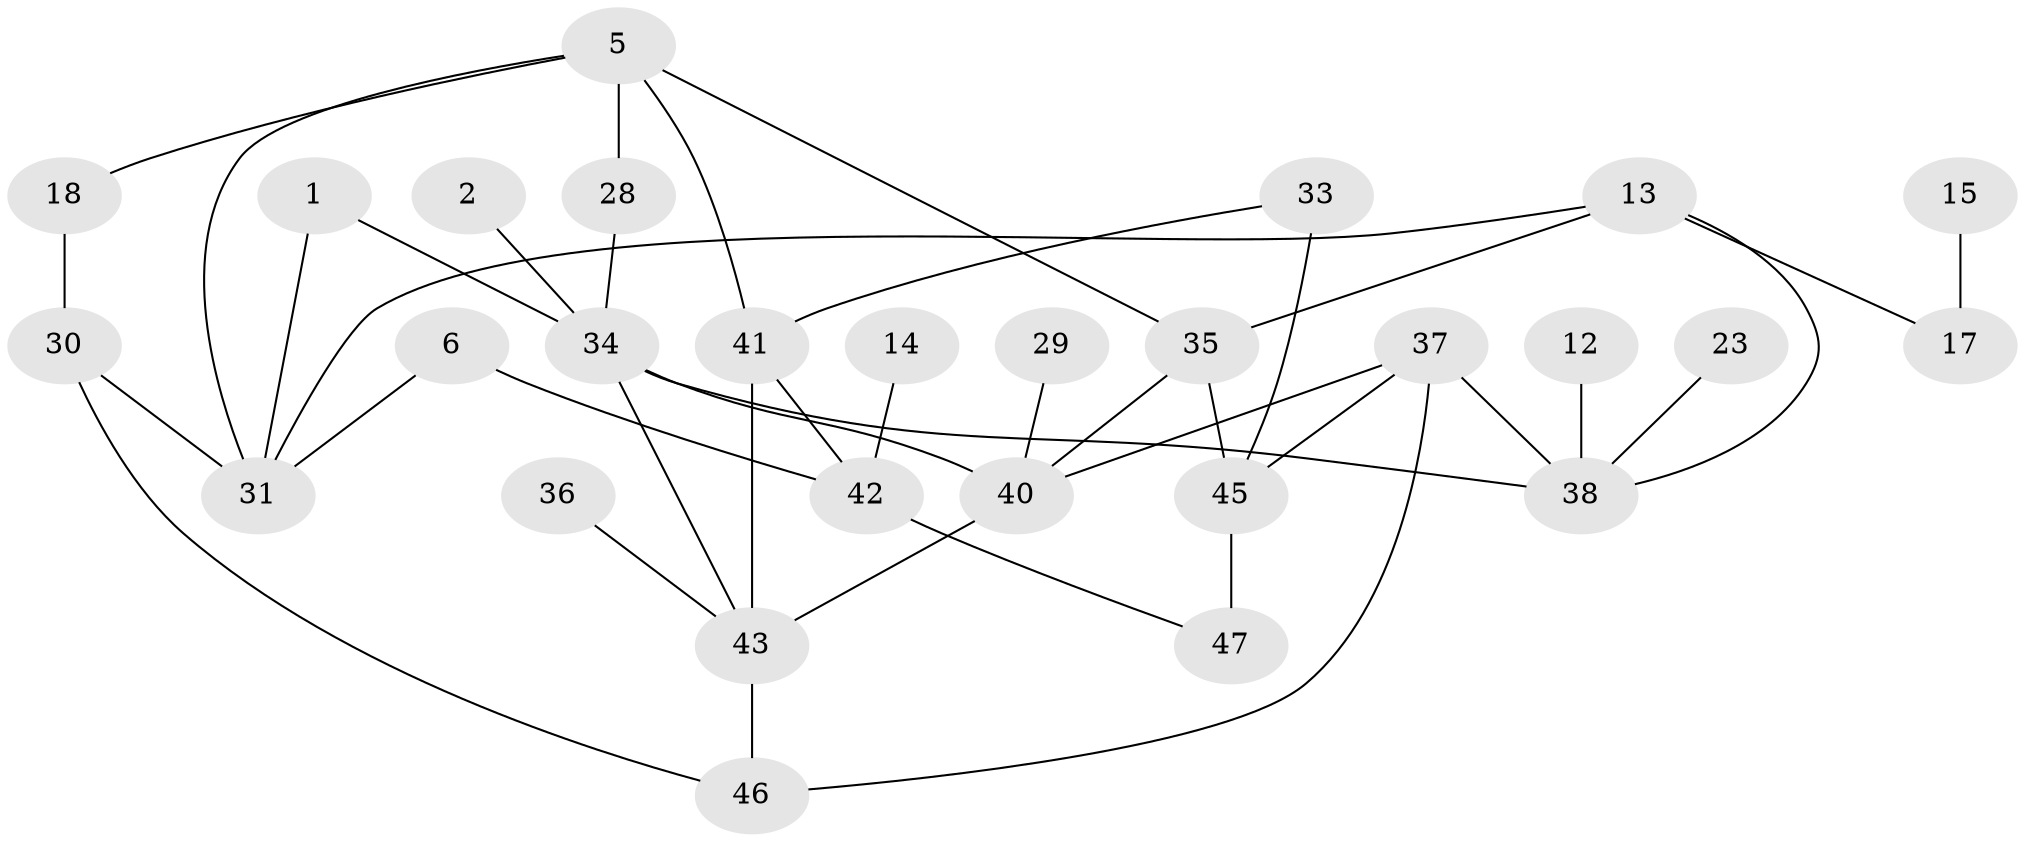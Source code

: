 // original degree distribution, {3: 0.1595744680851064, 1: 0.30851063829787234, 4: 0.06382978723404255, 6: 0.05319148936170213, 0: 0.1595744680851064, 2: 0.23404255319148937, 5: 0.02127659574468085}
// Generated by graph-tools (version 1.1) at 2025/25/03/09/25 03:25:17]
// undirected, 28 vertices, 41 edges
graph export_dot {
graph [start="1"]
  node [color=gray90,style=filled];
  1;
  2;
  5;
  6;
  12;
  13;
  14;
  15;
  17;
  18;
  23;
  28;
  29;
  30;
  31;
  33;
  34;
  35;
  36;
  37;
  38;
  40;
  41;
  42;
  43;
  45;
  46;
  47;
  1 -- 31 [weight=1.0];
  1 -- 34 [weight=1.0];
  2 -- 34 [weight=1.0];
  5 -- 18 [weight=1.0];
  5 -- 28 [weight=1.0];
  5 -- 31 [weight=1.0];
  5 -- 35 [weight=1.0];
  5 -- 41 [weight=1.0];
  6 -- 31 [weight=1.0];
  6 -- 42 [weight=1.0];
  12 -- 38 [weight=1.0];
  13 -- 17 [weight=1.0];
  13 -- 31 [weight=1.0];
  13 -- 35 [weight=1.0];
  13 -- 38 [weight=1.0];
  14 -- 42 [weight=1.0];
  15 -- 17 [weight=2.0];
  18 -- 30 [weight=1.0];
  23 -- 38 [weight=1.0];
  28 -- 34 [weight=1.0];
  29 -- 40 [weight=1.0];
  30 -- 31 [weight=1.0];
  30 -- 46 [weight=1.0];
  33 -- 41 [weight=1.0];
  33 -- 45 [weight=1.0];
  34 -- 38 [weight=1.0];
  34 -- 40 [weight=2.0];
  34 -- 43 [weight=1.0];
  35 -- 40 [weight=1.0];
  35 -- 45 [weight=1.0];
  36 -- 43 [weight=1.0];
  37 -- 38 [weight=1.0];
  37 -- 40 [weight=1.0];
  37 -- 45 [weight=1.0];
  37 -- 46 [weight=1.0];
  40 -- 43 [weight=2.0];
  41 -- 42 [weight=1.0];
  41 -- 43 [weight=1.0];
  42 -- 47 [weight=1.0];
  43 -- 46 [weight=1.0];
  45 -- 47 [weight=1.0];
}
